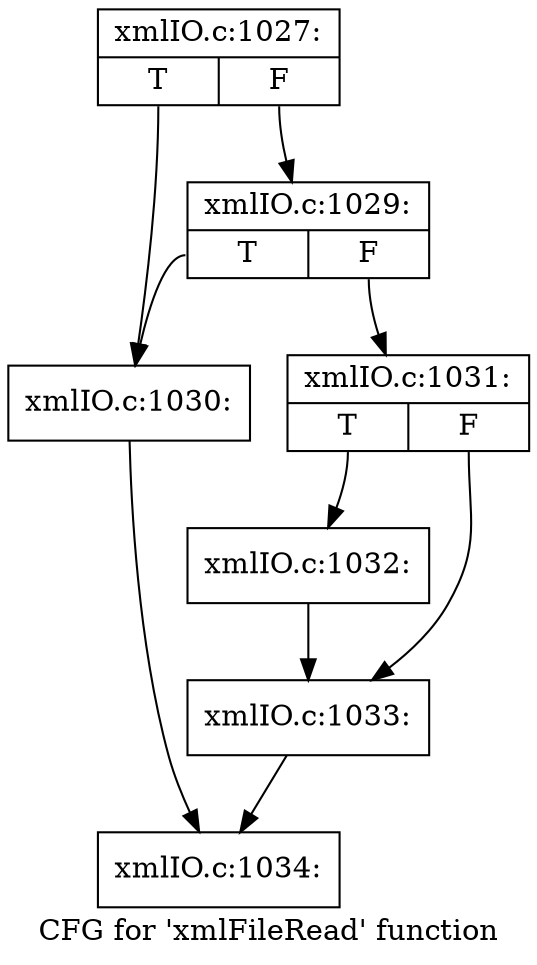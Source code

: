digraph "CFG for 'xmlFileRead' function" {
	label="CFG for 'xmlFileRead' function";

	Node0x520f650 [shape=record,label="{xmlIO.c:1027:|{<s0>T|<s1>F}}"];
	Node0x520f650:s0 -> Node0x517c550;
	Node0x520f650:s1 -> Node0x4f9e2b0;
	Node0x4f9e2b0 [shape=record,label="{xmlIO.c:1029:|{<s0>T|<s1>F}}"];
	Node0x4f9e2b0:s0 -> Node0x517c550;
	Node0x4f9e2b0:s1 -> Node0x5219260;
	Node0x517c550 [shape=record,label="{xmlIO.c:1030:}"];
	Node0x517c550 -> Node0x521ab20;
	Node0x5219260 [shape=record,label="{xmlIO.c:1031:|{<s0>T|<s1>F}}"];
	Node0x5219260:s0 -> Node0x4fa2c50;
	Node0x5219260:s1 -> Node0x4fa2ca0;
	Node0x4fa2c50 [shape=record,label="{xmlIO.c:1032:}"];
	Node0x4fa2c50 -> Node0x4fa2ca0;
	Node0x4fa2ca0 [shape=record,label="{xmlIO.c:1033:}"];
	Node0x4fa2ca0 -> Node0x521ab20;
	Node0x521ab20 [shape=record,label="{xmlIO.c:1034:}"];
}
